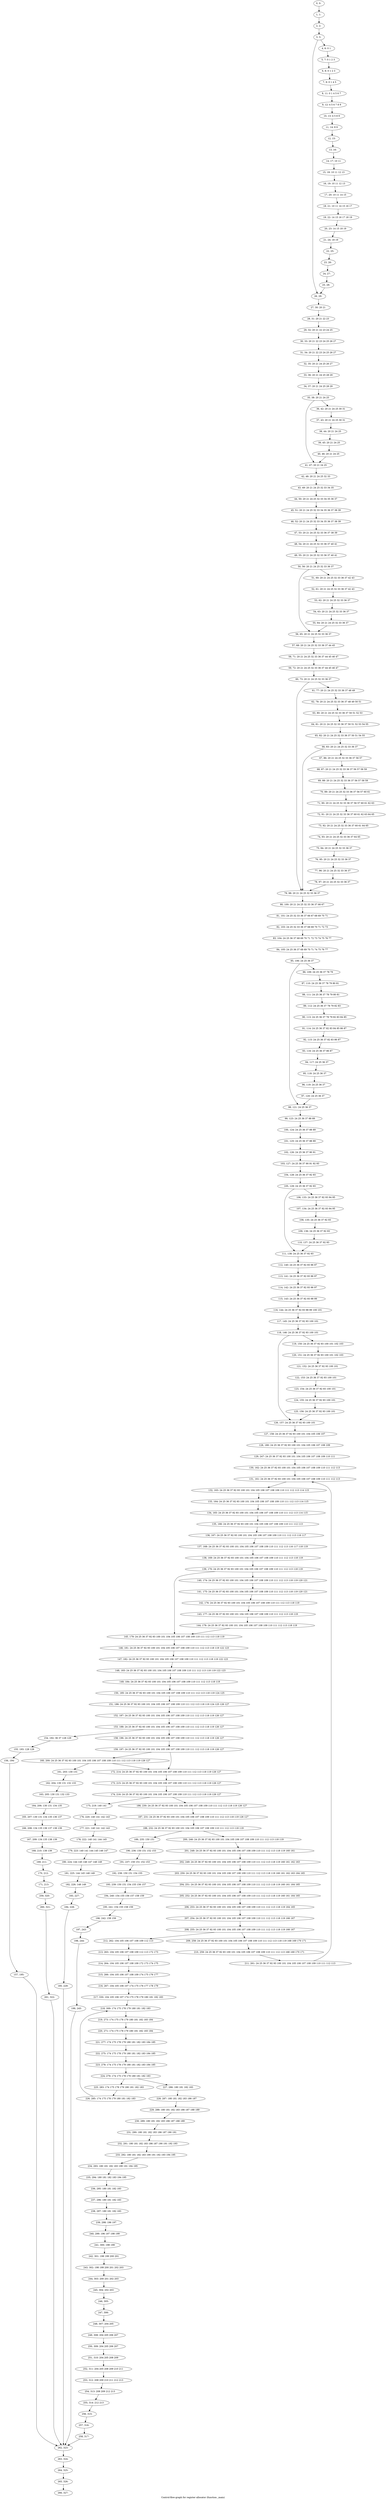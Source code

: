 digraph G {
graph [label="Control-flow-graph for register allocator (function _main)"]
0[label="0, 0: "];
1[label="1, 1: "];
2[label="2, 2: "];
3[label="3, 3: "];
4[label="4, 6: 0 1 "];
5[label="5, 7: 0 1 2 3 "];
6[label="6, 8: 0 1 2 3 "];
7[label="7, 9: 0 1 4 5 "];
8[label="8, 11: 0 1 4 5 6 7 "];
9[label="9, 12: 4 5 6 7 8 9 "];
10[label="10, 13: 4 5 8 9 "];
11[label="11, 14: 8 9 "];
12[label="12, 15: "];
13[label="13, 16: "];
14[label="14, 17: 10 11 "];
15[label="15, 18: 10 11 12 13 "];
16[label="16, 19: 10 11 12 13 "];
17[label="17, 20: 10 11 14 15 "];
18[label="18, 21: 10 11 14 15 16 17 "];
19[label="19, 22: 14 15 16 17 18 19 "];
20[label="20, 23: 14 15 18 19 "];
21[label="21, 24: 18 19 "];
22[label="22, 25: "];
23[label="23, 26: "];
24[label="24, 27: "];
25[label="25, 28: "];
26[label="26, 29: "];
27[label="27, 30: 20 21 "];
28[label="28, 31: 20 21 22 23 "];
29[label="29, 32: 20 21 22 23 24 25 "];
30[label="30, 33: 20 21 22 23 24 25 26 27 "];
31[label="31, 34: 20 21 22 23 24 25 26 27 "];
32[label="32, 35: 20 21 24 25 26 27 "];
33[label="33, 36: 20 21 24 25 28 29 "];
34[label="34, 37: 20 21 24 25 28 29 "];
35[label="35, 38: 20 21 24 25 "];
36[label="36, 42: 20 21 24 25 30 31 "];
37[label="37, 43: 20 21 24 25 30 31 "];
38[label="38, 44: 20 21 24 25 "];
39[label="39, 45: 20 21 24 25 "];
40[label="40, 46: 20 21 24 25 "];
41[label="41, 47: 20 21 24 25 "];
42[label="42, 48: 20 21 24 25 32 33 "];
43[label="43, 49: 20 21 24 25 32 33 34 35 "];
44[label="44, 50: 20 21 24 25 32 33 34 35 36 37 "];
45[label="45, 51: 20 21 24 25 32 33 34 35 36 37 38 39 "];
46[label="46, 52: 20 21 24 25 32 33 34 35 36 37 38 39 "];
47[label="47, 53: 20 21 24 25 32 33 36 37 38 39 "];
48[label="48, 54: 20 21 24 25 32 33 36 37 40 41 "];
49[label="49, 55: 20 21 24 25 32 33 36 37 40 41 "];
50[label="50, 56: 20 21 24 25 32 33 36 37 "];
51[label="51, 60: 20 21 24 25 32 33 36 37 42 43 "];
52[label="52, 61: 20 21 24 25 32 33 36 37 42 43 "];
53[label="53, 62: 20 21 24 25 32 33 36 37 "];
54[label="54, 63: 20 21 24 25 32 33 36 37 "];
55[label="55, 64: 20 21 24 25 32 33 36 37 "];
56[label="56, 65: 20 21 24 25 32 33 36 37 "];
57[label="57, 68: 20 21 24 25 32 33 36 37 44 45 "];
58[label="58, 71: 20 21 24 25 32 33 36 37 44 45 46 47 "];
59[label="59, 72: 20 21 24 25 32 33 36 37 44 45 46 47 "];
60[label="60, 73: 20 21 24 25 32 33 36 37 "];
61[label="61, 77: 20 21 24 25 32 33 36 37 48 49 "];
62[label="62, 78: 20 21 24 25 32 33 36 37 48 49 50 51 "];
63[label="63, 80: 20 21 24 25 32 33 36 37 50 51 52 53 "];
64[label="64, 81: 20 21 24 25 32 33 36 37 50 51 52 53 54 55 "];
65[label="65, 82: 20 21 24 25 32 33 36 37 50 51 54 55 "];
66[label="66, 83: 20 21 24 25 32 33 36 37 "];
67[label="67, 86: 20 21 24 25 32 33 36 37 56 57 "];
68[label="68, 87: 20 21 24 25 32 33 36 37 56 57 58 59 "];
69[label="69, 88: 20 21 24 25 32 33 36 37 56 57 58 59 "];
70[label="70, 89: 20 21 24 25 32 33 36 37 56 57 60 61 "];
71[label="71, 90: 20 21 24 25 32 33 36 37 56 57 60 61 62 63 "];
72[label="72, 91: 20 21 24 25 32 33 36 37 60 61 62 63 64 65 "];
73[label="73, 92: 20 21 24 25 32 33 36 37 60 61 64 65 "];
74[label="74, 93: 20 21 24 25 32 33 36 37 64 65 "];
75[label="75, 94: 20 21 24 25 32 33 36 37 "];
76[label="76, 95: 20 21 24 25 32 33 36 37 "];
77[label="77, 96: 20 21 24 25 32 33 36 37 "];
78[label="78, 97: 20 21 24 25 32 33 36 37 "];
79[label="79, 98: 20 21 24 25 32 33 36 37 "];
80[label="80, 100: 20 21 24 25 32 33 36 37 66 67 "];
81[label="81, 101: 24 25 32 33 36 37 66 67 68 69 70 71 "];
82[label="82, 103: 24 25 32 33 36 37 68 69 70 71 72 73 "];
83[label="83, 104: 24 25 36 37 68 69 70 71 72 73 74 75 76 77 "];
84[label="84, 105: 24 25 36 37 68 69 70 71 74 75 76 77 "];
85[label="85, 106: 24 25 36 37 "];
86[label="86, 109: 24 25 36 37 78 79 "];
87[label="87, 110: 24 25 36 37 78 79 80 81 "];
88[label="88, 111: 24 25 36 37 78 79 80 81 "];
89[label="89, 112: 24 25 36 37 78 79 82 83 "];
90[label="90, 113: 24 25 36 37 78 79 82 83 84 85 "];
91[label="91, 114: 24 25 36 37 82 83 84 85 86 87 "];
92[label="92, 115: 24 25 36 37 82 83 86 87 "];
93[label="93, 116: 24 25 36 37 86 87 "];
94[label="94, 117: 24 25 36 37 "];
95[label="95, 118: 24 25 36 37 "];
96[label="96, 119: 24 25 36 37 "];
97[label="97, 120: 24 25 36 37 "];
98[label="98, 121: 24 25 36 37 "];
99[label="99, 123: 24 25 36 37 88 89 "];
100[label="100, 124: 24 25 36 37 88 89 "];
101[label="101, 125: 24 25 36 37 88 89 "];
102[label="102, 126: 24 25 36 37 90 91 "];
103[label="103, 127: 24 25 36 37 90 91 92 93 "];
104[label="104, 128: 24 25 36 37 92 93 "];
105[label="105, 129: 24 25 36 37 92 93 "];
106[label="106, 133: 24 25 36 37 92 93 94 95 "];
107[label="107, 134: 24 25 36 37 92 93 94 95 "];
108[label="108, 135: 24 25 36 37 92 93 "];
109[label="109, 136: 24 25 36 37 92 93 "];
110[label="110, 137: 24 25 36 37 92 93 "];
111[label="111, 138: 24 25 36 37 92 93 "];
112[label="112, 140: 24 25 36 37 92 93 96 97 "];
113[label="113, 141: 24 25 36 37 92 93 96 97 "];
114[label="114, 142: 24 25 36 37 92 93 96 97 "];
115[label="115, 143: 24 25 36 37 92 93 98 99 "];
116[label="116, 144: 24 25 36 37 92 93 98 99 100 101 "];
117[label="117, 145: 24 25 36 37 92 93 100 101 "];
118[label="118, 146: 24 25 36 37 92 93 100 101 "];
119[label="119, 150: 24 25 36 37 92 93 100 101 102 103 "];
120[label="120, 151: 24 25 36 37 92 93 100 101 102 103 "];
121[label="121, 152: 24 25 36 37 92 93 100 101 "];
122[label="122, 153: 24 25 36 37 92 93 100 101 "];
123[label="123, 154: 24 25 36 37 92 93 100 101 "];
124[label="124, 155: 24 25 36 37 92 93 100 101 "];
125[label="125, 156: 24 25 36 37 92 93 100 101 "];
126[label="126, 157: 24 25 36 37 92 93 100 101 "];
127[label="127, 158: 24 25 36 37 92 93 100 101 104 105 106 107 "];
128[label="128, 180: 24 25 36 37 92 93 100 101 104 105 106 107 108 109 "];
129[label="129, 247: 24 25 36 37 92 93 100 101 104 105 106 107 108 109 110 111 "];
130[label="130, 162: 24 25 36 37 92 93 100 101 104 105 106 107 108 109 110 111 112 113 "];
131[label="131, 161: 24 25 36 37 92 93 100 101 104 105 106 107 108 109 110 111 112 113 "];
132[label="132, 163: 24 25 36 37 92 93 100 101 104 105 106 107 108 109 110 111 112 113 114 115 "];
133[label="133, 164: 24 25 36 37 92 93 100 101 104 105 106 107 108 109 110 111 112 113 114 115 "];
134[label="134, 165: 24 25 36 37 92 93 100 101 104 105 106 107 108 109 110 111 112 113 114 115 "];
135[label="135, 166: 24 25 36 37 92 93 100 101 104 105 106 107 108 109 110 111 112 113 "];
136[label="136, 167: 24 25 36 37 92 93 100 101 104 105 106 107 108 109 110 111 112 113 116 117 "];
137[label="137, 168: 24 25 36 37 92 93 100 101 104 105 106 107 108 109 110 111 112 113 116 117 118 119 "];
138[label="138, 169: 24 25 36 37 92 93 100 101 104 105 106 107 108 109 110 111 112 113 118 119 "];
139[label="139, 170: 24 25 36 37 92 93 100 101 104 105 106 107 108 109 110 111 112 113 118 119 "];
140[label="140, 174: 24 25 36 37 92 93 100 101 104 105 106 107 108 109 110 111 112 113 118 119 120 121 "];
141[label="141, 175: 24 25 36 37 92 93 100 101 104 105 106 107 108 109 110 111 112 113 118 119 120 121 "];
142[label="142, 176: 24 25 36 37 92 93 100 101 104 105 106 107 108 109 110 111 112 113 118 119 "];
143[label="143, 177: 24 25 36 37 92 93 100 101 104 105 106 107 108 109 110 111 112 113 118 119 "];
144[label="144, 178: 24 25 36 37 92 93 100 101 104 105 106 107 108 109 110 111 112 113 118 119 "];
145[label="145, 179: 24 25 36 37 92 93 100 101 104 105 106 107 108 109 110 111 112 113 118 119 "];
146[label="146, 181: 24 25 36 37 92 93 100 101 104 105 106 107 108 109 110 111 112 113 118 119 122 123 "];
147[label="147, 182: 24 25 36 37 92 93 100 101 104 105 106 107 108 109 110 111 112 113 118 119 122 123 "];
148[label="148, 183: 24 25 36 37 92 93 100 101 104 105 106 107 108 109 110 111 112 113 118 119 122 123 "];
149[label="149, 184: 24 25 36 37 92 93 100 101 104 105 106 107 108 109 110 111 112 113 118 119 "];
150[label="150, 185: 24 25 36 37 92 93 100 101 104 105 106 107 108 109 110 111 112 113 118 119 124 125 "];
151[label="151, 186: 24 25 36 37 92 93 100 101 104 105 106 107 108 109 110 111 112 113 118 119 124 125 126 127 "];
152[label="152, 187: 24 25 36 37 92 93 100 101 104 105 106 107 108 109 110 111 112 113 118 119 126 127 "];
153[label="153, 188: 24 25 36 37 92 93 100 101 104 105 106 107 108 109 110 111 112 113 118 119 126 127 "];
154[label="154, 192: 36 37 128 129 "];
155[label="155, 193: 128 129 "];
156[label="156, 194: "];
157[label="157, 195: "];
158[label="158, 196: 24 25 36 37 92 93 100 101 104 105 106 107 108 109 110 111 112 113 118 119 126 127 "];
159[label="159, 197: 24 25 36 37 92 93 100 101 104 105 106 107 108 109 110 111 112 113 118 119 126 127 "];
160[label="160, 200: 24 25 36 37 92 93 100 101 104 105 106 107 108 109 110 111 112 113 118 119 126 127 "];
161[label="161, 203: 130 131 "];
162[label="162, 204: 130 131 132 133 "];
163[label="163, 205: 130 131 132 133 "];
164[label="164, 206: 130 131 134 135 "];
165[label="165, 207: 130 131 134 135 136 137 "];
166[label="166, 208: 134 135 136 137 138 139 "];
167[label="167, 209: 134 135 138 139 "];
168[label="168, 210: 138 139 "];
169[label="169, 211: "];
170[label="170, 212: "];
171[label="171, 213: "];
172[label="172, 214: 24 25 36 37 92 93 100 101 104 105 106 107 108 109 110 111 112 113 118 119 126 127 "];
173[label="173, 215: 24 25 36 37 92 93 100 101 104 105 106 107 108 109 110 111 112 113 118 119 126 127 "];
174[label="174, 216: 24 25 36 37 92 93 100 101 104 105 106 107 108 109 110 111 112 113 118 119 126 127 "];
175[label="175, 219: 140 141 "];
176[label="176, 220: 140 141 142 143 "];
177[label="177, 221: 140 141 142 143 "];
178[label="178, 222: 140 141 144 145 "];
179[label="179, 223: 140 141 144 145 146 147 "];
180[label="180, 224: 144 145 146 147 148 149 "];
181[label="181, 225: 144 145 148 149 "];
182[label="182, 226: 148 149 "];
183[label="183, 227: "];
184[label="184, 228: "];
185[label="185, 229: "];
186[label="186, 230: 24 25 36 37 92 93 100 101 104 105 106 107 108 109 110 111 112 113 118 119 126 127 "];
187[label="187, 231: 24 25 36 37 92 93 100 101 104 105 106 107 108 109 110 111 112 113 118 119 126 127 "];
188[label="188, 232: 24 25 36 37 92 93 100 101 104 105 106 107 108 109 110 111 112 113 118 119 "];
189[label="189, 235: 150 151 "];
190[label="190, 236: 150 151 152 153 "];
191[label="191, 237: 150 151 152 153 "];
192[label="192, 238: 150 151 154 155 "];
193[label="193, 239: 150 151 154 155 156 157 "];
194[label="194, 240: 154 155 156 157 158 159 "];
195[label="195, 241: 154 155 158 159 "];
196[label="196, 242: 158 159 "];
197[label="197, 243: "];
198[label="198, 244: "];
199[label="199, 245: "];
200[label="200, 246: 24 25 36 37 92 93 100 101 104 105 106 107 108 109 110 111 112 113 118 119 "];
201[label="201, 248: 24 25 36 37 92 93 100 101 104 105 106 107 108 109 110 111 112 113 118 119 160 161 "];
202[label="202, 249: 24 25 36 37 92 93 100 101 104 105 106 107 108 109 110 111 112 113 118 119 160 161 162 163 "];
203[label="203, 250: 24 25 36 37 92 93 100 101 104 105 106 107 108 109 110 111 112 113 118 119 160 161 162 163 164 165 "];
204[label="204, 251: 24 25 36 37 92 93 100 101 104 105 106 107 108 109 110 111 112 113 118 119 160 161 164 165 "];
205[label="205, 252: 24 25 36 37 92 93 100 101 104 105 106 107 108 109 110 111 112 113 118 119 160 161 164 165 "];
206[label="206, 253: 24 25 36 37 92 93 100 101 104 105 106 107 108 109 110 111 112 113 118 119 164 165 "];
207[label="207, 254: 24 25 36 37 92 93 100 101 104 105 106 107 108 109 110 111 112 113 118 119 166 167 "];
208[label="208, 255: 24 25 36 37 92 93 100 101 104 105 106 107 108 109 110 111 112 113 118 119 166 167 "];
209[label="209, 258: 24 25 36 37 92 93 100 101 104 105 106 107 108 109 110 111 112 113 118 119 168 169 170 171 "];
210[label="210, 259: 24 25 36 37 92 93 100 101 104 105 106 107 108 109 110 111 112 113 168 169 170 171 "];
211[label="211, 261: 24 25 36 37 92 93 100 101 104 105 106 107 108 109 110 111 112 113 "];
212[label="212, 262: 104 105 106 107 108 109 112 113 "];
213[label="213, 263: 104 105 106 107 108 109 112 113 172 173 "];
214[label="214, 264: 104 105 106 107 108 109 172 173 174 175 "];
215[label="215, 266: 104 105 106 107 108 109 174 175 176 177 "];
216[label="216, 267: 104 105 106 107 174 175 176 177 178 179 "];
217[label="217, 330: 104 105 106 107 174 175 178 179 180 181 182 183 "];
218[label="218, 269: 174 175 178 179 180 181 182 183 "];
219[label="219, 273: 174 175 178 179 180 181 182 183 184 "];
220[label="220, 271: 174 175 178 179 180 181 182 183 184 "];
221[label="221, 277: 174 175 178 179 180 181 182 183 184 185 "];
222[label="222, 275: 174 175 178 179 180 181 182 183 184 185 "];
223[label="223, 278: 174 175 178 179 180 181 182 183 184 185 "];
224[label="224, 279: 174 175 178 179 180 181 182 183 "];
225[label="225, 283: 174 175 178 179 180 181 182 183 "];
226[label="226, 285: 174 175 178 179 180 181 182 183 "];
227[label="227, 286: 180 181 182 183 "];
228[label="228, 287: 180 181 182 183 186 187 "];
229[label="229, 288: 180 181 182 183 186 187 188 189 "];
230[label="230, 289: 180 181 182 183 186 187 188 189 "];
231[label="231, 290: 180 181 182 183 186 187 190 191 "];
232[label="232, 291: 180 181 182 183 186 187 190 191 192 193 "];
233[label="233, 292: 180 181 182 183 190 191 192 193 194 195 "];
234[label="234, 293: 180 181 182 183 190 191 194 195 "];
235[label="235, 294: 180 181 182 183 194 195 "];
236[label="236, 295: 180 181 182 183 "];
237[label="237, 296: 180 181 182 183 "];
238[label="238, 297: 180 181 182 183 "];
239[label="239, 298: 196 197 "];
240[label="240, 299: 196 197 198 199 "];
241[label="241, 300: 198 199 "];
242[label="242, 301: 198 199 200 201 "];
243[label="243, 302: 198 199 200 201 202 203 "];
244[label="244, 303: 200 201 202 203 "];
245[label="245, 304: 202 203 "];
246[label="246, 305: "];
247[label="247, 306: "];
248[label="248, 307: 204 205 "];
249[label="249, 308: 204 205 206 207 "];
250[label="250, 309: 204 205 206 207 "];
251[label="251, 310: 204 205 208 209 "];
252[label="252, 311: 204 205 208 209 210 211 "];
253[label="253, 312: 208 209 210 211 212 213 "];
254[label="254, 313: 208 209 212 213 "];
255[label="255, 314: 212 213 "];
256[label="256, 315: "];
257[label="257, 316: "];
258[label="258, 317: "];
259[label="259, 320: "];
260[label="260, 321: "];
261[label="261, 322: "];
262[label="262, 323: "];
263[label="263, 324: "];
264[label="264, 325: "];
265[label="265, 326: "];
266[label="266, 327: "];
0->1 ;
1->2 ;
2->3 ;
3->4 ;
3->26 ;
4->5 ;
5->6 ;
6->7 ;
7->8 ;
8->9 ;
9->10 ;
10->11 ;
11->12 ;
12->13 ;
13->14 ;
14->15 ;
15->16 ;
16->17 ;
17->18 ;
18->19 ;
19->20 ;
20->21 ;
21->22 ;
22->23 ;
23->24 ;
24->25 ;
25->26 ;
26->27 ;
27->28 ;
28->29 ;
29->30 ;
30->31 ;
31->32 ;
32->33 ;
33->34 ;
34->35 ;
35->36 ;
35->41 ;
36->37 ;
37->38 ;
38->39 ;
39->40 ;
40->41 ;
41->42 ;
42->43 ;
43->44 ;
44->45 ;
45->46 ;
46->47 ;
47->48 ;
48->49 ;
49->50 ;
50->51 ;
50->56 ;
51->52 ;
52->53 ;
53->54 ;
54->55 ;
55->56 ;
56->57 ;
57->58 ;
58->59 ;
59->60 ;
60->61 ;
60->79 ;
61->62 ;
62->63 ;
63->64 ;
64->65 ;
65->66 ;
66->67 ;
66->79 ;
67->68 ;
68->69 ;
69->70 ;
70->71 ;
71->72 ;
72->73 ;
73->74 ;
74->75 ;
75->76 ;
76->77 ;
77->78 ;
78->79 ;
79->80 ;
80->81 ;
81->82 ;
82->83 ;
83->84 ;
84->85 ;
85->86 ;
85->98 ;
86->87 ;
87->88 ;
88->89 ;
89->90 ;
90->91 ;
91->92 ;
92->93 ;
93->94 ;
94->95 ;
95->96 ;
96->97 ;
97->98 ;
98->99 ;
99->100 ;
100->101 ;
101->102 ;
102->103 ;
103->104 ;
104->105 ;
105->106 ;
105->111 ;
106->107 ;
107->108 ;
108->109 ;
109->110 ;
110->111 ;
111->112 ;
112->113 ;
113->114 ;
114->115 ;
115->116 ;
116->117 ;
117->118 ;
118->119 ;
118->126 ;
119->120 ;
120->121 ;
121->122 ;
122->123 ;
123->124 ;
124->125 ;
125->126 ;
126->127 ;
127->128 ;
128->129 ;
129->130 ;
130->131 ;
131->132 ;
132->133 ;
133->134 ;
134->135 ;
135->136 ;
136->137 ;
137->138 ;
138->139 ;
139->140 ;
139->145 ;
140->141 ;
141->142 ;
142->143 ;
143->144 ;
144->145 ;
145->146 ;
146->147 ;
147->148 ;
148->149 ;
149->150 ;
150->151 ;
151->152 ;
152->153 ;
153->154 ;
153->158 ;
154->155 ;
155->156 ;
156->157 ;
157->262 ;
158->159 ;
159->160 ;
159->172 ;
160->161 ;
160->172 ;
161->162 ;
162->163 ;
163->164 ;
164->165 ;
165->166 ;
166->167 ;
167->168 ;
168->169 ;
169->170 ;
170->171 ;
171->259 ;
172->173 ;
173->174 ;
174->175 ;
174->186 ;
175->176 ;
176->177 ;
177->178 ;
178->179 ;
179->180 ;
180->181 ;
181->182 ;
182->183 ;
183->184 ;
184->185 ;
185->262 ;
186->187 ;
187->188 ;
188->189 ;
188->200 ;
189->190 ;
190->191 ;
191->192 ;
192->193 ;
193->194 ;
194->195 ;
195->196 ;
196->197 ;
197->198 ;
198->199 ;
199->262 ;
200->201 ;
201->202 ;
202->203 ;
203->204 ;
204->205 ;
205->206 ;
206->207 ;
207->208 ;
208->209 ;
208->212 ;
209->210 ;
210->211 ;
211->131 ;
212->213 ;
213->214 ;
214->215 ;
215->216 ;
216->217 ;
217->218 ;
218->219 ;
219->220 ;
220->221 ;
221->222 ;
222->223 ;
223->224 ;
224->225 ;
224->227 ;
225->226 ;
226->218 ;
227->228 ;
228->229 ;
229->230 ;
230->231 ;
231->232 ;
232->233 ;
233->234 ;
234->235 ;
235->236 ;
236->237 ;
237->238 ;
238->239 ;
239->240 ;
240->241 ;
241->242 ;
242->243 ;
243->244 ;
244->245 ;
245->246 ;
246->247 ;
247->248 ;
248->249 ;
249->250 ;
250->251 ;
251->252 ;
252->253 ;
253->254 ;
254->255 ;
255->256 ;
256->257 ;
257->258 ;
258->262 ;
259->260 ;
260->261 ;
261->262 ;
262->263 ;
263->264 ;
264->265 ;
265->266 ;
}
